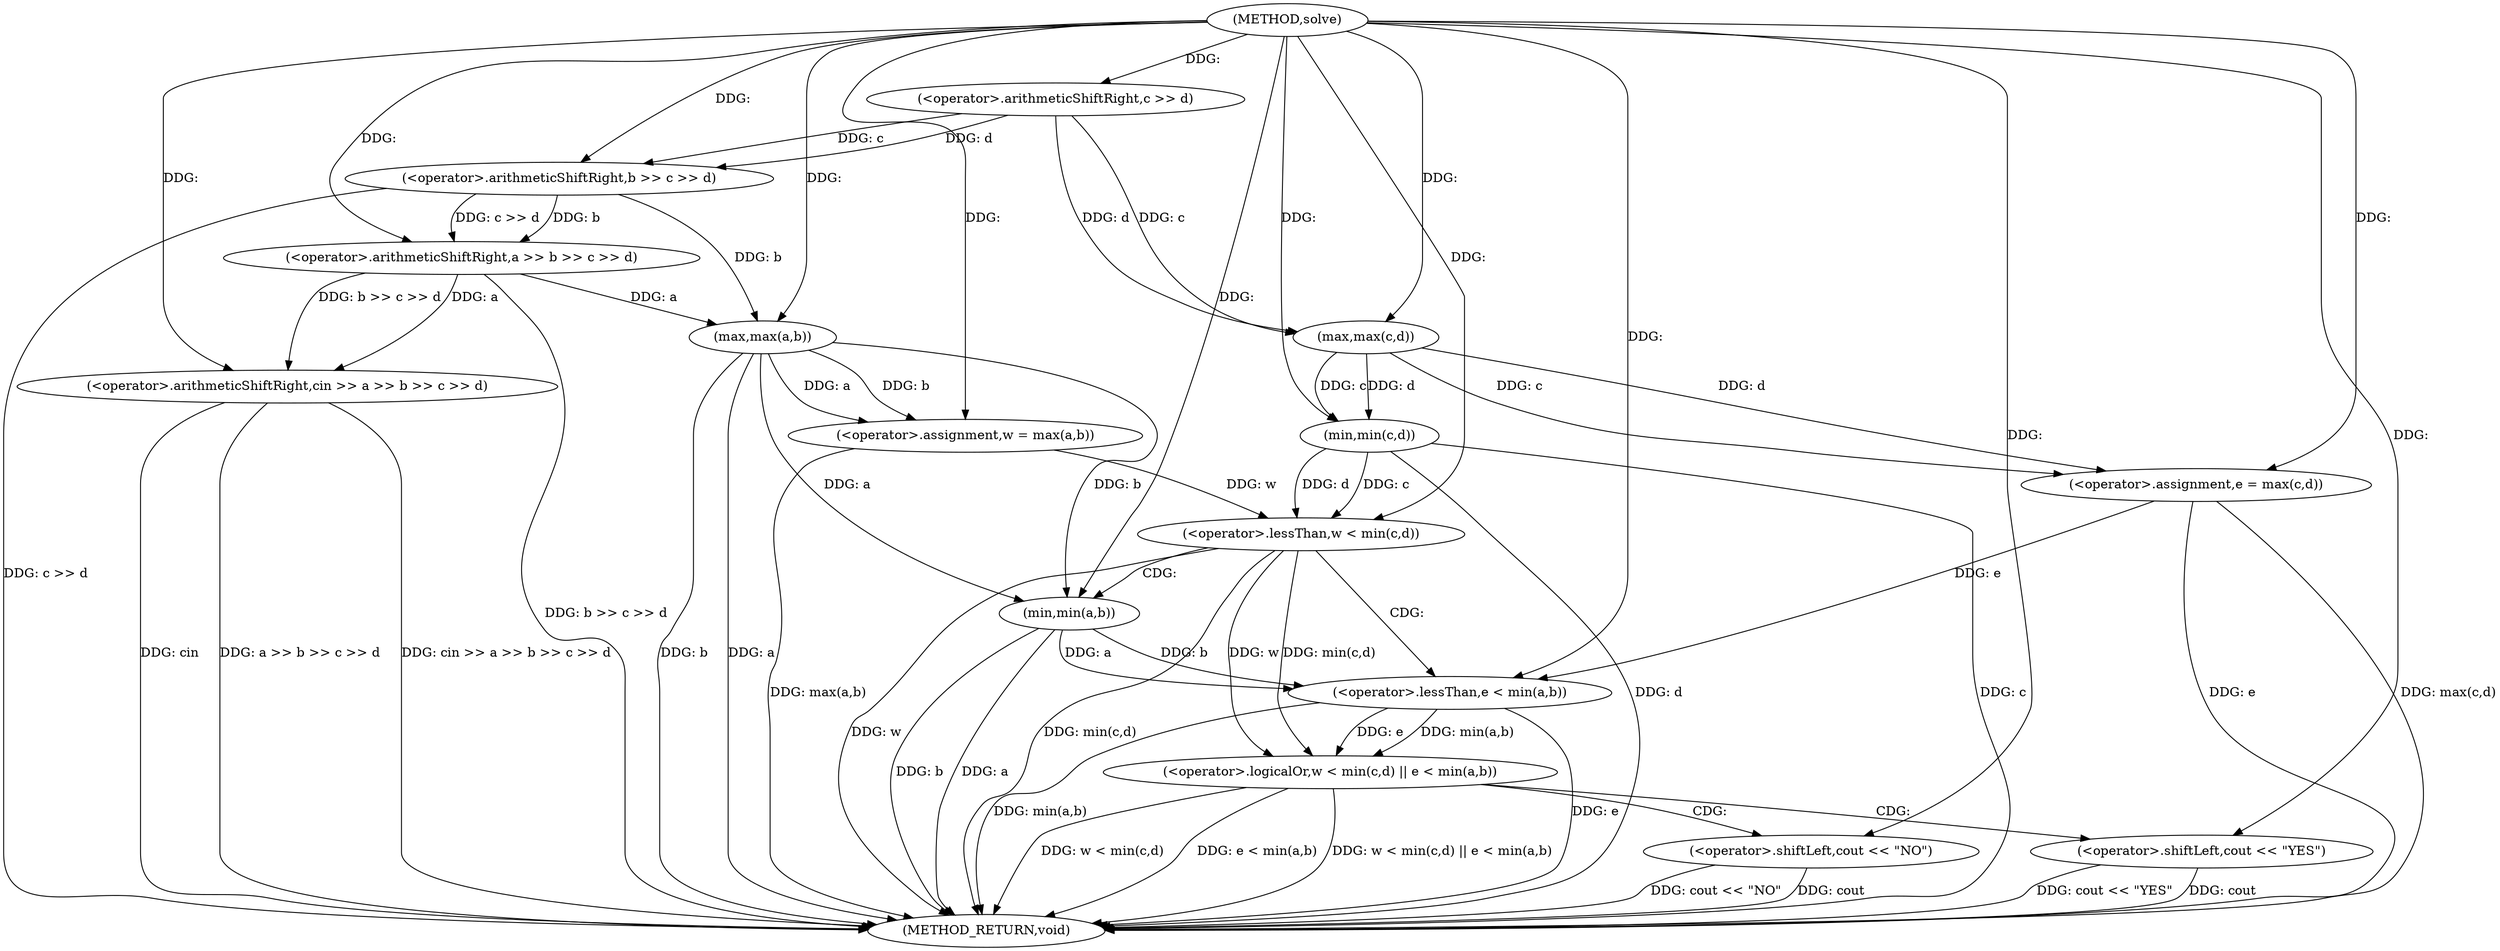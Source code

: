 digraph "solve" {  
"1000101" [label = "(METHOD,solve)" ]
"1000150" [label = "(METHOD_RETURN,void)" ]
"1000108" [label = "(<operator>.arithmeticShiftRight,cin >> a >> b >> c >> d)" ]
"1000118" [label = "(<operator>.assignment,w = max(a,b))" ]
"1000124" [label = "(<operator>.assignment,e = max(c,d))" ]
"1000130" [label = "(<operator>.logicalOr,w < min(c,d) || e < min(a,b))" ]
"1000110" [label = "(<operator>.arithmeticShiftRight,a >> b >> c >> d)" ]
"1000120" [label = "(max,max(a,b))" ]
"1000126" [label = "(max,max(c,d))" ]
"1000142" [label = "(<operator>.shiftLeft,cout << \"NO\")" ]
"1000112" [label = "(<operator>.arithmeticShiftRight,b >> c >> d)" ]
"1000131" [label = "(<operator>.lessThan,w < min(c,d))" ]
"1000136" [label = "(<operator>.lessThan,e < min(a,b))" ]
"1000147" [label = "(<operator>.shiftLeft,cout << \"YES\")" ]
"1000114" [label = "(<operator>.arithmeticShiftRight,c >> d)" ]
"1000133" [label = "(min,min(c,d))" ]
"1000138" [label = "(min,min(a,b))" ]
  "1000112" -> "1000150"  [ label = "DDG: c >> d"] 
  "1000110" -> "1000150"  [ label = "DDG: b >> c >> d"] 
  "1000108" -> "1000150"  [ label = "DDG: a >> b >> c >> d"] 
  "1000108" -> "1000150"  [ label = "DDG: cin >> a >> b >> c >> d"] 
  "1000120" -> "1000150"  [ label = "DDG: a"] 
  "1000120" -> "1000150"  [ label = "DDG: b"] 
  "1000118" -> "1000150"  [ label = "DDG: max(a,b)"] 
  "1000124" -> "1000150"  [ label = "DDG: e"] 
  "1000124" -> "1000150"  [ label = "DDG: max(c,d)"] 
  "1000131" -> "1000150"  [ label = "DDG: w"] 
  "1000133" -> "1000150"  [ label = "DDG: c"] 
  "1000133" -> "1000150"  [ label = "DDG: d"] 
  "1000131" -> "1000150"  [ label = "DDG: min(c,d)"] 
  "1000130" -> "1000150"  [ label = "DDG: w < min(c,d)"] 
  "1000136" -> "1000150"  [ label = "DDG: e"] 
  "1000138" -> "1000150"  [ label = "DDG: a"] 
  "1000138" -> "1000150"  [ label = "DDG: b"] 
  "1000136" -> "1000150"  [ label = "DDG: min(a,b)"] 
  "1000130" -> "1000150"  [ label = "DDG: e < min(a,b)"] 
  "1000130" -> "1000150"  [ label = "DDG: w < min(c,d) || e < min(a,b)"] 
  "1000147" -> "1000150"  [ label = "DDG: cout"] 
  "1000147" -> "1000150"  [ label = "DDG: cout << \"YES\""] 
  "1000142" -> "1000150"  [ label = "DDG: cout"] 
  "1000142" -> "1000150"  [ label = "DDG: cout << \"NO\""] 
  "1000108" -> "1000150"  [ label = "DDG: cin"] 
  "1000120" -> "1000118"  [ label = "DDG: a"] 
  "1000120" -> "1000118"  [ label = "DDG: b"] 
  "1000126" -> "1000124"  [ label = "DDG: d"] 
  "1000126" -> "1000124"  [ label = "DDG: c"] 
  "1000101" -> "1000108"  [ label = "DDG: "] 
  "1000110" -> "1000108"  [ label = "DDG: b >> c >> d"] 
  "1000110" -> "1000108"  [ label = "DDG: a"] 
  "1000101" -> "1000118"  [ label = "DDG: "] 
  "1000101" -> "1000124"  [ label = "DDG: "] 
  "1000101" -> "1000110"  [ label = "DDG: "] 
  "1000112" -> "1000110"  [ label = "DDG: b"] 
  "1000112" -> "1000110"  [ label = "DDG: c >> d"] 
  "1000110" -> "1000120"  [ label = "DDG: a"] 
  "1000101" -> "1000120"  [ label = "DDG: "] 
  "1000112" -> "1000120"  [ label = "DDG: b"] 
  "1000114" -> "1000126"  [ label = "DDG: c"] 
  "1000101" -> "1000126"  [ label = "DDG: "] 
  "1000114" -> "1000126"  [ label = "DDG: d"] 
  "1000131" -> "1000130"  [ label = "DDG: w"] 
  "1000131" -> "1000130"  [ label = "DDG: min(c,d)"] 
  "1000136" -> "1000130"  [ label = "DDG: e"] 
  "1000136" -> "1000130"  [ label = "DDG: min(a,b)"] 
  "1000101" -> "1000112"  [ label = "DDG: "] 
  "1000114" -> "1000112"  [ label = "DDG: c"] 
  "1000114" -> "1000112"  [ label = "DDG: d"] 
  "1000118" -> "1000131"  [ label = "DDG: w"] 
  "1000101" -> "1000131"  [ label = "DDG: "] 
  "1000133" -> "1000131"  [ label = "DDG: d"] 
  "1000133" -> "1000131"  [ label = "DDG: c"] 
  "1000124" -> "1000136"  [ label = "DDG: e"] 
  "1000101" -> "1000136"  [ label = "DDG: "] 
  "1000138" -> "1000136"  [ label = "DDG: a"] 
  "1000138" -> "1000136"  [ label = "DDG: b"] 
  "1000101" -> "1000142"  [ label = "DDG: "] 
  "1000101" -> "1000114"  [ label = "DDG: "] 
  "1000126" -> "1000133"  [ label = "DDG: c"] 
  "1000101" -> "1000133"  [ label = "DDG: "] 
  "1000126" -> "1000133"  [ label = "DDG: d"] 
  "1000120" -> "1000138"  [ label = "DDG: a"] 
  "1000101" -> "1000138"  [ label = "DDG: "] 
  "1000120" -> "1000138"  [ label = "DDG: b"] 
  "1000101" -> "1000147"  [ label = "DDG: "] 
  "1000130" -> "1000142"  [ label = "CDG: "] 
  "1000130" -> "1000147"  [ label = "CDG: "] 
  "1000131" -> "1000136"  [ label = "CDG: "] 
  "1000131" -> "1000138"  [ label = "CDG: "] 
}
